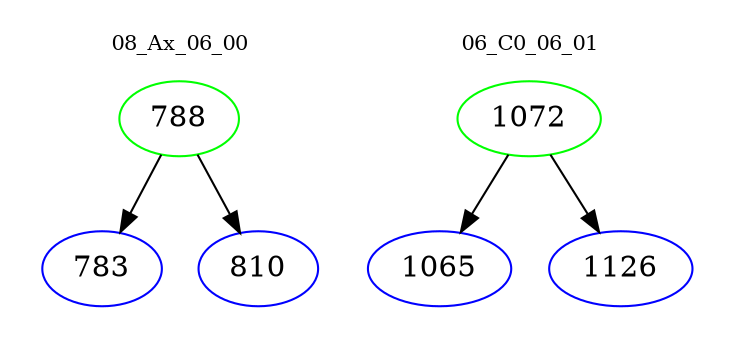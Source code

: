 digraph{
subgraph cluster_0 {
color = white
label = "08_Ax_06_00";
fontsize=10;
T0_788 [label="788", color="green"]
T0_788 -> T0_783 [color="black"]
T0_783 [label="783", color="blue"]
T0_788 -> T0_810 [color="black"]
T0_810 [label="810", color="blue"]
}
subgraph cluster_1 {
color = white
label = "06_C0_06_01";
fontsize=10;
T1_1072 [label="1072", color="green"]
T1_1072 -> T1_1065 [color="black"]
T1_1065 [label="1065", color="blue"]
T1_1072 -> T1_1126 [color="black"]
T1_1126 [label="1126", color="blue"]
}
}
